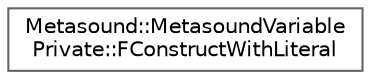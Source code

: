 digraph "Graphical Class Hierarchy"
{
 // INTERACTIVE_SVG=YES
 // LATEX_PDF_SIZE
  bgcolor="transparent";
  edge [fontname=Helvetica,fontsize=10,labelfontname=Helvetica,labelfontsize=10];
  node [fontname=Helvetica,fontsize=10,shape=box,height=0.2,width=0.4];
  rankdir="LR";
  Node0 [id="Node000000",label="Metasound::MetasoundVariable\lPrivate::FConstructWithLiteral",height=0.2,width=0.4,color="grey40", fillcolor="white", style="filled",URL="$d6/def/structMetasound_1_1MetasoundVariablePrivate_1_1FConstructWithLiteral.html",tooltip=" "];
}
